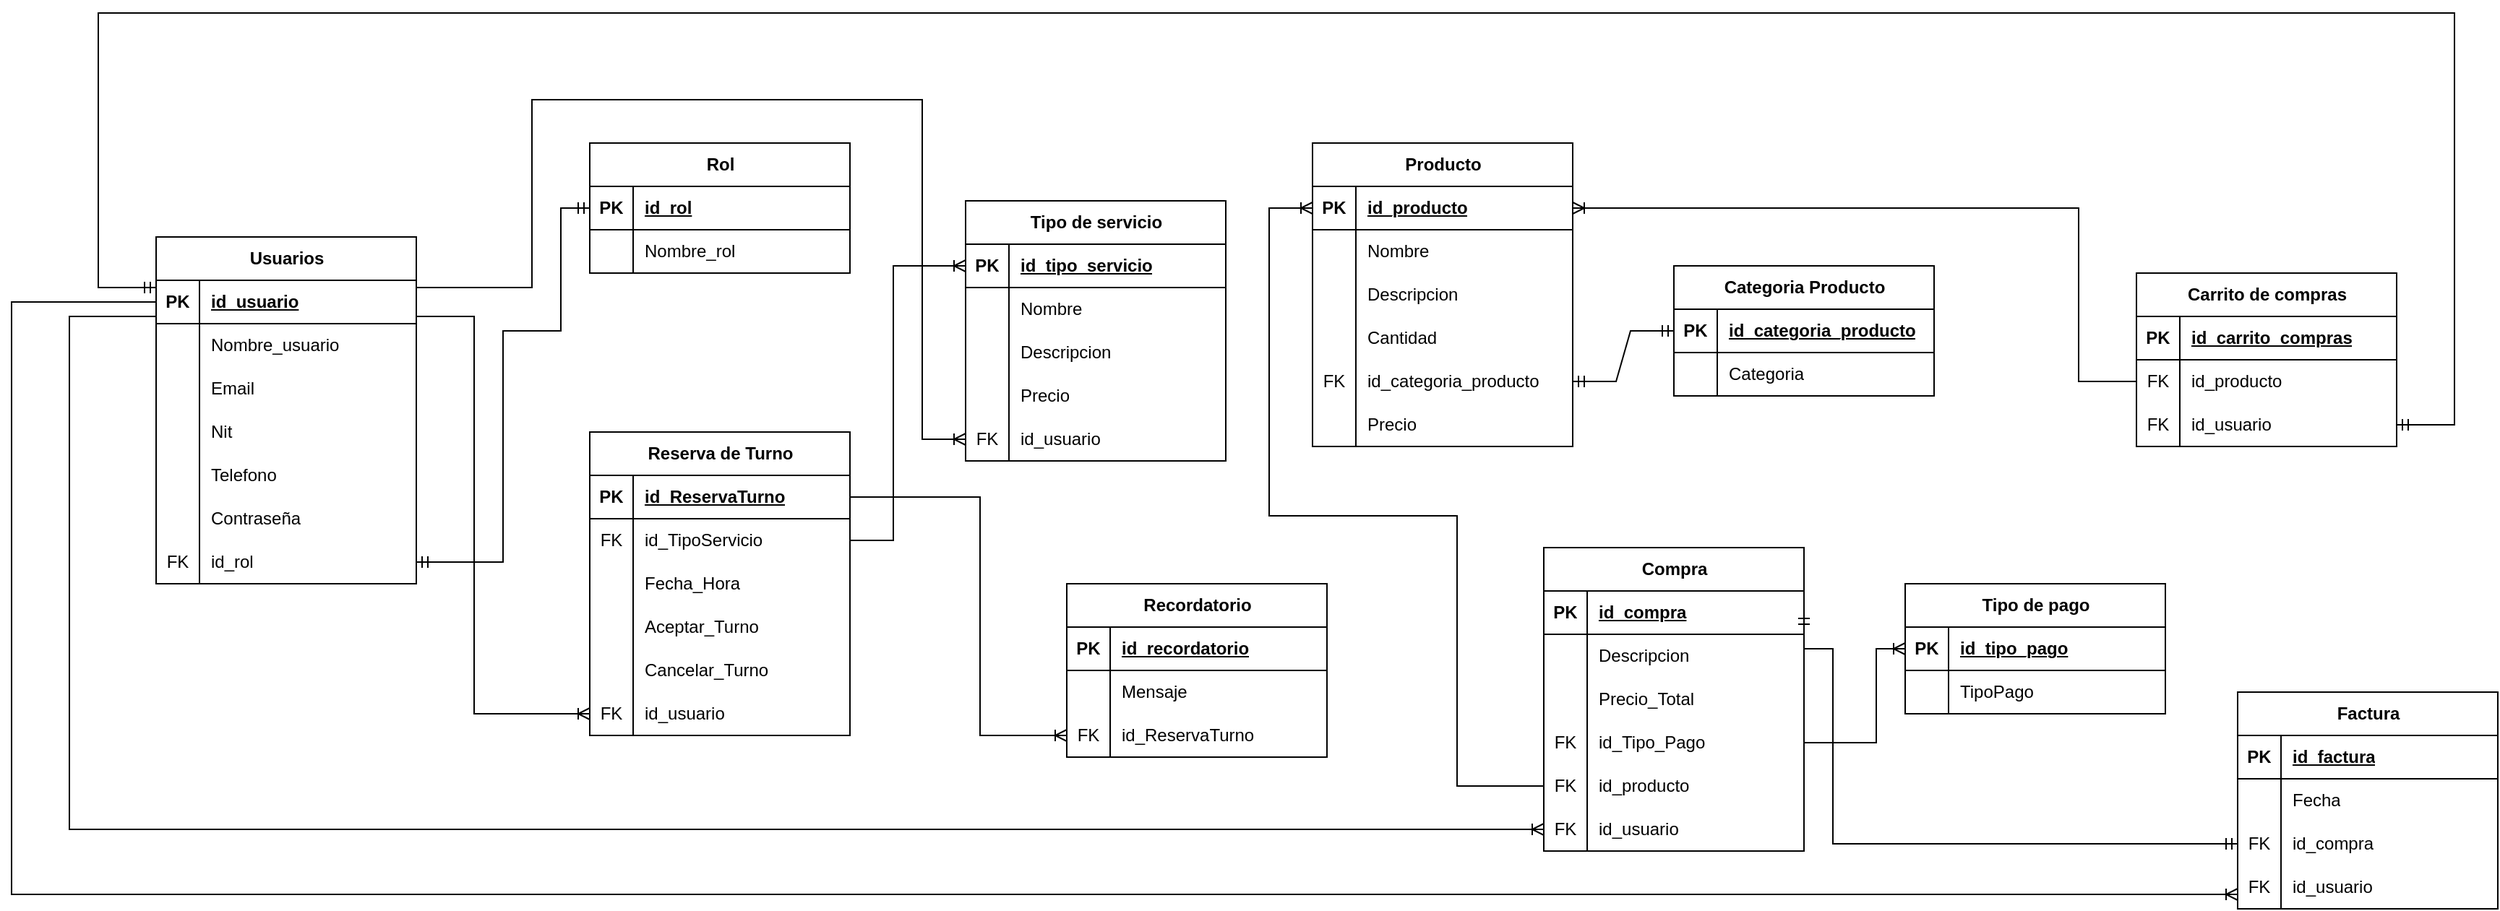 <mxfile version="24.6.5" type="device">
  <diagram id="R2lEEEUBdFMjLlhIrx00" name="Page-1">
    <mxGraphModel dx="1730" dy="452" grid="1" gridSize="10" guides="1" tooltips="1" connect="1" arrows="1" fold="1" page="1" pageScale="1" pageWidth="850" pageHeight="1100" math="0" shadow="0" extFonts="Permanent Marker^https://fonts.googleapis.com/css?family=Permanent+Marker">
      <root>
        <mxCell id="0" />
        <mxCell id="1" parent="0" />
        <mxCell id="xxgTu0V1UEHldDHJGtF3-1" value="Usuarios " style="shape=table;startSize=30;container=1;collapsible=1;childLayout=tableLayout;fixedRows=1;rowLines=0;fontStyle=1;align=center;resizeLast=1;html=1;" parent="1" vertex="1">
          <mxGeometry x="60" y="205" width="180" height="240" as="geometry" />
        </mxCell>
        <mxCell id="xxgTu0V1UEHldDHJGtF3-2" value="" style="shape=tableRow;horizontal=0;startSize=0;swimlaneHead=0;swimlaneBody=0;fillColor=none;collapsible=0;dropTarget=0;points=[[0,0.5],[1,0.5]];portConstraint=eastwest;top=0;left=0;right=0;bottom=1;" parent="xxgTu0V1UEHldDHJGtF3-1" vertex="1">
          <mxGeometry y="30" width="180" height="30" as="geometry" />
        </mxCell>
        <mxCell id="xxgTu0V1UEHldDHJGtF3-3" value="PK" style="shape=partialRectangle;connectable=0;fillColor=none;top=0;left=0;bottom=0;right=0;fontStyle=1;overflow=hidden;whiteSpace=wrap;html=1;" parent="xxgTu0V1UEHldDHJGtF3-2" vertex="1">
          <mxGeometry width="30" height="30" as="geometry">
            <mxRectangle width="30" height="30" as="alternateBounds" />
          </mxGeometry>
        </mxCell>
        <mxCell id="xxgTu0V1UEHldDHJGtF3-4" value="id_usuario" style="shape=partialRectangle;connectable=0;fillColor=none;top=0;left=0;bottom=0;right=0;align=left;spacingLeft=6;fontStyle=5;overflow=hidden;whiteSpace=wrap;html=1;" parent="xxgTu0V1UEHldDHJGtF3-2" vertex="1">
          <mxGeometry x="30" width="150" height="30" as="geometry">
            <mxRectangle width="150" height="30" as="alternateBounds" />
          </mxGeometry>
        </mxCell>
        <mxCell id="xxgTu0V1UEHldDHJGtF3-5" value="" style="shape=tableRow;horizontal=0;startSize=0;swimlaneHead=0;swimlaneBody=0;fillColor=none;collapsible=0;dropTarget=0;points=[[0,0.5],[1,0.5]];portConstraint=eastwest;top=0;left=0;right=0;bottom=0;" parent="xxgTu0V1UEHldDHJGtF3-1" vertex="1">
          <mxGeometry y="60" width="180" height="30" as="geometry" />
        </mxCell>
        <mxCell id="xxgTu0V1UEHldDHJGtF3-6" value="" style="shape=partialRectangle;connectable=0;fillColor=none;top=0;left=0;bottom=0;right=0;editable=1;overflow=hidden;whiteSpace=wrap;html=1;" parent="xxgTu0V1UEHldDHJGtF3-5" vertex="1">
          <mxGeometry width="30" height="30" as="geometry">
            <mxRectangle width="30" height="30" as="alternateBounds" />
          </mxGeometry>
        </mxCell>
        <mxCell id="xxgTu0V1UEHldDHJGtF3-7" value="Nombre_usuario " style="shape=partialRectangle;connectable=0;fillColor=none;top=0;left=0;bottom=0;right=0;align=left;spacingLeft=6;overflow=hidden;whiteSpace=wrap;html=1;" parent="xxgTu0V1UEHldDHJGtF3-5" vertex="1">
          <mxGeometry x="30" width="150" height="30" as="geometry">
            <mxRectangle width="150" height="30" as="alternateBounds" />
          </mxGeometry>
        </mxCell>
        <mxCell id="xxgTu0V1UEHldDHJGtF3-8" value="" style="shape=tableRow;horizontal=0;startSize=0;swimlaneHead=0;swimlaneBody=0;fillColor=none;collapsible=0;dropTarget=0;points=[[0,0.5],[1,0.5]];portConstraint=eastwest;top=0;left=0;right=0;bottom=0;" parent="xxgTu0V1UEHldDHJGtF3-1" vertex="1">
          <mxGeometry y="90" width="180" height="30" as="geometry" />
        </mxCell>
        <mxCell id="xxgTu0V1UEHldDHJGtF3-9" value="" style="shape=partialRectangle;connectable=0;fillColor=none;top=0;left=0;bottom=0;right=0;editable=1;overflow=hidden;whiteSpace=wrap;html=1;" parent="xxgTu0V1UEHldDHJGtF3-8" vertex="1">
          <mxGeometry width="30" height="30" as="geometry">
            <mxRectangle width="30" height="30" as="alternateBounds" />
          </mxGeometry>
        </mxCell>
        <mxCell id="xxgTu0V1UEHldDHJGtF3-10" value="Email" style="shape=partialRectangle;connectable=0;fillColor=none;top=0;left=0;bottom=0;right=0;align=left;spacingLeft=6;overflow=hidden;whiteSpace=wrap;html=1;" parent="xxgTu0V1UEHldDHJGtF3-8" vertex="1">
          <mxGeometry x="30" width="150" height="30" as="geometry">
            <mxRectangle width="150" height="30" as="alternateBounds" />
          </mxGeometry>
        </mxCell>
        <mxCell id="xxgTu0V1UEHldDHJGtF3-11" value="" style="shape=tableRow;horizontal=0;startSize=0;swimlaneHead=0;swimlaneBody=0;fillColor=none;collapsible=0;dropTarget=0;points=[[0,0.5],[1,0.5]];portConstraint=eastwest;top=0;left=0;right=0;bottom=0;" parent="xxgTu0V1UEHldDHJGtF3-1" vertex="1">
          <mxGeometry y="120" width="180" height="30" as="geometry" />
        </mxCell>
        <mxCell id="xxgTu0V1UEHldDHJGtF3-12" value="" style="shape=partialRectangle;connectable=0;fillColor=none;top=0;left=0;bottom=0;right=0;editable=1;overflow=hidden;whiteSpace=wrap;html=1;" parent="xxgTu0V1UEHldDHJGtF3-11" vertex="1">
          <mxGeometry width="30" height="30" as="geometry">
            <mxRectangle width="30" height="30" as="alternateBounds" />
          </mxGeometry>
        </mxCell>
        <mxCell id="xxgTu0V1UEHldDHJGtF3-13" value="Nit" style="shape=partialRectangle;connectable=0;fillColor=none;top=0;left=0;bottom=0;right=0;align=left;spacingLeft=6;overflow=hidden;whiteSpace=wrap;html=1;" parent="xxgTu0V1UEHldDHJGtF3-11" vertex="1">
          <mxGeometry x="30" width="150" height="30" as="geometry">
            <mxRectangle width="150" height="30" as="alternateBounds" />
          </mxGeometry>
        </mxCell>
        <mxCell id="xxgTu0V1UEHldDHJGtF3-14" style="shape=tableRow;horizontal=0;startSize=0;swimlaneHead=0;swimlaneBody=0;fillColor=none;collapsible=0;dropTarget=0;points=[[0,0.5],[1,0.5]];portConstraint=eastwest;top=0;left=0;right=0;bottom=0;" parent="xxgTu0V1UEHldDHJGtF3-1" vertex="1">
          <mxGeometry y="150" width="180" height="30" as="geometry" />
        </mxCell>
        <mxCell id="xxgTu0V1UEHldDHJGtF3-15" style="shape=partialRectangle;connectable=0;fillColor=none;top=0;left=0;bottom=0;right=0;editable=1;overflow=hidden;whiteSpace=wrap;html=1;" parent="xxgTu0V1UEHldDHJGtF3-14" vertex="1">
          <mxGeometry width="30" height="30" as="geometry">
            <mxRectangle width="30" height="30" as="alternateBounds" />
          </mxGeometry>
        </mxCell>
        <mxCell id="xxgTu0V1UEHldDHJGtF3-16" value="Telefono" style="shape=partialRectangle;connectable=0;fillColor=none;top=0;left=0;bottom=0;right=0;align=left;spacingLeft=6;overflow=hidden;whiteSpace=wrap;html=1;" parent="xxgTu0V1UEHldDHJGtF3-14" vertex="1">
          <mxGeometry x="30" width="150" height="30" as="geometry">
            <mxRectangle width="150" height="30" as="alternateBounds" />
          </mxGeometry>
        </mxCell>
        <mxCell id="xxgTu0V1UEHldDHJGtF3-20" style="shape=tableRow;horizontal=0;startSize=0;swimlaneHead=0;swimlaneBody=0;fillColor=none;collapsible=0;dropTarget=0;points=[[0,0.5],[1,0.5]];portConstraint=eastwest;top=0;left=0;right=0;bottom=0;" parent="xxgTu0V1UEHldDHJGtF3-1" vertex="1">
          <mxGeometry y="180" width="180" height="30" as="geometry" />
        </mxCell>
        <mxCell id="xxgTu0V1UEHldDHJGtF3-21" style="shape=partialRectangle;connectable=0;fillColor=none;top=0;left=0;bottom=0;right=0;editable=1;overflow=hidden;whiteSpace=wrap;html=1;" parent="xxgTu0V1UEHldDHJGtF3-20" vertex="1">
          <mxGeometry width="30" height="30" as="geometry">
            <mxRectangle width="30" height="30" as="alternateBounds" />
          </mxGeometry>
        </mxCell>
        <mxCell id="xxgTu0V1UEHldDHJGtF3-22" value="Contraseña" style="shape=partialRectangle;connectable=0;fillColor=none;top=0;left=0;bottom=0;right=0;align=left;spacingLeft=6;overflow=hidden;whiteSpace=wrap;html=1;" parent="xxgTu0V1UEHldDHJGtF3-20" vertex="1">
          <mxGeometry x="30" width="150" height="30" as="geometry">
            <mxRectangle width="150" height="30" as="alternateBounds" />
          </mxGeometry>
        </mxCell>
        <mxCell id="xxgTu0V1UEHldDHJGtF3-17" style="shape=tableRow;horizontal=0;startSize=0;swimlaneHead=0;swimlaneBody=0;fillColor=none;collapsible=0;dropTarget=0;points=[[0,0.5],[1,0.5]];portConstraint=eastwest;top=0;left=0;right=0;bottom=0;" parent="xxgTu0V1UEHldDHJGtF3-1" vertex="1">
          <mxGeometry y="210" width="180" height="30" as="geometry" />
        </mxCell>
        <mxCell id="xxgTu0V1UEHldDHJGtF3-18" value="FK" style="shape=partialRectangle;connectable=0;fillColor=none;top=0;left=0;bottom=0;right=0;editable=1;overflow=hidden;whiteSpace=wrap;html=1;" parent="xxgTu0V1UEHldDHJGtF3-17" vertex="1">
          <mxGeometry width="30" height="30" as="geometry">
            <mxRectangle width="30" height="30" as="alternateBounds" />
          </mxGeometry>
        </mxCell>
        <mxCell id="xxgTu0V1UEHldDHJGtF3-19" value="id_rol" style="shape=partialRectangle;connectable=0;fillColor=none;top=0;left=0;bottom=0;right=0;align=left;spacingLeft=6;overflow=hidden;whiteSpace=wrap;html=1;" parent="xxgTu0V1UEHldDHJGtF3-17" vertex="1">
          <mxGeometry x="30" width="150" height="30" as="geometry">
            <mxRectangle width="150" height="30" as="alternateBounds" />
          </mxGeometry>
        </mxCell>
        <mxCell id="xxgTu0V1UEHldDHJGtF3-23" value="Rol" style="shape=table;startSize=30;container=1;collapsible=1;childLayout=tableLayout;fixedRows=1;rowLines=0;fontStyle=1;align=center;resizeLast=1;html=1;" parent="1" vertex="1">
          <mxGeometry x="360" y="140" width="180" height="90" as="geometry" />
        </mxCell>
        <mxCell id="xxgTu0V1UEHldDHJGtF3-24" value="" style="shape=tableRow;horizontal=0;startSize=0;swimlaneHead=0;swimlaneBody=0;fillColor=none;collapsible=0;dropTarget=0;points=[[0,0.5],[1,0.5]];portConstraint=eastwest;top=0;left=0;right=0;bottom=1;" parent="xxgTu0V1UEHldDHJGtF3-23" vertex="1">
          <mxGeometry y="30" width="180" height="30" as="geometry" />
        </mxCell>
        <mxCell id="xxgTu0V1UEHldDHJGtF3-25" value="PK" style="shape=partialRectangle;connectable=0;fillColor=none;top=0;left=0;bottom=0;right=0;fontStyle=1;overflow=hidden;whiteSpace=wrap;html=1;" parent="xxgTu0V1UEHldDHJGtF3-24" vertex="1">
          <mxGeometry width="30" height="30" as="geometry">
            <mxRectangle width="30" height="30" as="alternateBounds" />
          </mxGeometry>
        </mxCell>
        <mxCell id="xxgTu0V1UEHldDHJGtF3-26" value="id_rol" style="shape=partialRectangle;connectable=0;fillColor=none;top=0;left=0;bottom=0;right=0;align=left;spacingLeft=6;fontStyle=5;overflow=hidden;whiteSpace=wrap;html=1;" parent="xxgTu0V1UEHldDHJGtF3-24" vertex="1">
          <mxGeometry x="30" width="150" height="30" as="geometry">
            <mxRectangle width="150" height="30" as="alternateBounds" />
          </mxGeometry>
        </mxCell>
        <mxCell id="xxgTu0V1UEHldDHJGtF3-27" value="" style="shape=tableRow;horizontal=0;startSize=0;swimlaneHead=0;swimlaneBody=0;fillColor=none;collapsible=0;dropTarget=0;points=[[0,0.5],[1,0.5]];portConstraint=eastwest;top=0;left=0;right=0;bottom=0;" parent="xxgTu0V1UEHldDHJGtF3-23" vertex="1">
          <mxGeometry y="60" width="180" height="30" as="geometry" />
        </mxCell>
        <mxCell id="xxgTu0V1UEHldDHJGtF3-28" value="" style="shape=partialRectangle;connectable=0;fillColor=none;top=0;left=0;bottom=0;right=0;editable=1;overflow=hidden;whiteSpace=wrap;html=1;" parent="xxgTu0V1UEHldDHJGtF3-27" vertex="1">
          <mxGeometry width="30" height="30" as="geometry">
            <mxRectangle width="30" height="30" as="alternateBounds" />
          </mxGeometry>
        </mxCell>
        <mxCell id="xxgTu0V1UEHldDHJGtF3-29" value="Nombre_rol" style="shape=partialRectangle;connectable=0;fillColor=none;top=0;left=0;bottom=0;right=0;align=left;spacingLeft=6;overflow=hidden;whiteSpace=wrap;html=1;" parent="xxgTu0V1UEHldDHJGtF3-27" vertex="1">
          <mxGeometry x="30" width="150" height="30" as="geometry">
            <mxRectangle width="150" height="30" as="alternateBounds" />
          </mxGeometry>
        </mxCell>
        <mxCell id="xxgTu0V1UEHldDHJGtF3-36" value="Reserva de Turno" style="shape=table;startSize=30;container=1;collapsible=1;childLayout=tableLayout;fixedRows=1;rowLines=0;fontStyle=1;align=center;resizeLast=1;html=1;" parent="1" vertex="1">
          <mxGeometry x="360" y="340" width="180" height="210" as="geometry" />
        </mxCell>
        <mxCell id="xxgTu0V1UEHldDHJGtF3-37" value="" style="shape=tableRow;horizontal=0;startSize=0;swimlaneHead=0;swimlaneBody=0;fillColor=none;collapsible=0;dropTarget=0;points=[[0,0.5],[1,0.5]];portConstraint=eastwest;top=0;left=0;right=0;bottom=1;" parent="xxgTu0V1UEHldDHJGtF3-36" vertex="1">
          <mxGeometry y="30" width="180" height="30" as="geometry" />
        </mxCell>
        <mxCell id="xxgTu0V1UEHldDHJGtF3-38" value="PK" style="shape=partialRectangle;connectable=0;fillColor=none;top=0;left=0;bottom=0;right=0;fontStyle=1;overflow=hidden;whiteSpace=wrap;html=1;" parent="xxgTu0V1UEHldDHJGtF3-37" vertex="1">
          <mxGeometry width="30" height="30" as="geometry">
            <mxRectangle width="30" height="30" as="alternateBounds" />
          </mxGeometry>
        </mxCell>
        <mxCell id="xxgTu0V1UEHldDHJGtF3-39" value="id_ReservaTurno" style="shape=partialRectangle;connectable=0;fillColor=none;top=0;left=0;bottom=0;right=0;align=left;spacingLeft=6;fontStyle=5;overflow=hidden;whiteSpace=wrap;html=1;" parent="xxgTu0V1UEHldDHJGtF3-37" vertex="1">
          <mxGeometry x="30" width="150" height="30" as="geometry">
            <mxRectangle width="150" height="30" as="alternateBounds" />
          </mxGeometry>
        </mxCell>
        <mxCell id="xxgTu0V1UEHldDHJGtF3-40" value="" style="shape=tableRow;horizontal=0;startSize=0;swimlaneHead=0;swimlaneBody=0;fillColor=none;collapsible=0;dropTarget=0;points=[[0,0.5],[1,0.5]];portConstraint=eastwest;top=0;left=0;right=0;bottom=0;" parent="xxgTu0V1UEHldDHJGtF3-36" vertex="1">
          <mxGeometry y="60" width="180" height="30" as="geometry" />
        </mxCell>
        <mxCell id="xxgTu0V1UEHldDHJGtF3-41" value="FK" style="shape=partialRectangle;connectable=0;fillColor=none;top=0;left=0;bottom=0;right=0;editable=1;overflow=hidden;whiteSpace=wrap;html=1;" parent="xxgTu0V1UEHldDHJGtF3-40" vertex="1">
          <mxGeometry width="30" height="30" as="geometry">
            <mxRectangle width="30" height="30" as="alternateBounds" />
          </mxGeometry>
        </mxCell>
        <mxCell id="xxgTu0V1UEHldDHJGtF3-42" value="id_TipoServicio" style="shape=partialRectangle;connectable=0;fillColor=none;top=0;left=0;bottom=0;right=0;align=left;spacingLeft=6;overflow=hidden;whiteSpace=wrap;html=1;" parent="xxgTu0V1UEHldDHJGtF3-40" vertex="1">
          <mxGeometry x="30" width="150" height="30" as="geometry">
            <mxRectangle width="150" height="30" as="alternateBounds" />
          </mxGeometry>
        </mxCell>
        <mxCell id="xxgTu0V1UEHldDHJGtF3-43" value="" style="shape=tableRow;horizontal=0;startSize=0;swimlaneHead=0;swimlaneBody=0;fillColor=none;collapsible=0;dropTarget=0;points=[[0,0.5],[1,0.5]];portConstraint=eastwest;top=0;left=0;right=0;bottom=0;" parent="xxgTu0V1UEHldDHJGtF3-36" vertex="1">
          <mxGeometry y="90" width="180" height="30" as="geometry" />
        </mxCell>
        <mxCell id="xxgTu0V1UEHldDHJGtF3-44" value="" style="shape=partialRectangle;connectable=0;fillColor=none;top=0;left=0;bottom=0;right=0;editable=1;overflow=hidden;whiteSpace=wrap;html=1;" parent="xxgTu0V1UEHldDHJGtF3-43" vertex="1">
          <mxGeometry width="30" height="30" as="geometry">
            <mxRectangle width="30" height="30" as="alternateBounds" />
          </mxGeometry>
        </mxCell>
        <mxCell id="xxgTu0V1UEHldDHJGtF3-45" value="Fecha_Hora" style="shape=partialRectangle;connectable=0;fillColor=none;top=0;left=0;bottom=0;right=0;align=left;spacingLeft=6;overflow=hidden;whiteSpace=wrap;html=1;" parent="xxgTu0V1UEHldDHJGtF3-43" vertex="1">
          <mxGeometry x="30" width="150" height="30" as="geometry">
            <mxRectangle width="150" height="30" as="alternateBounds" />
          </mxGeometry>
        </mxCell>
        <mxCell id="xxgTu0V1UEHldDHJGtF3-46" value="" style="shape=tableRow;horizontal=0;startSize=0;swimlaneHead=0;swimlaneBody=0;fillColor=none;collapsible=0;dropTarget=0;points=[[0,0.5],[1,0.5]];portConstraint=eastwest;top=0;left=0;right=0;bottom=0;" parent="xxgTu0V1UEHldDHJGtF3-36" vertex="1">
          <mxGeometry y="120" width="180" height="30" as="geometry" />
        </mxCell>
        <mxCell id="xxgTu0V1UEHldDHJGtF3-47" value="" style="shape=partialRectangle;connectable=0;fillColor=none;top=0;left=0;bottom=0;right=0;editable=1;overflow=hidden;whiteSpace=wrap;html=1;" parent="xxgTu0V1UEHldDHJGtF3-46" vertex="1">
          <mxGeometry width="30" height="30" as="geometry">
            <mxRectangle width="30" height="30" as="alternateBounds" />
          </mxGeometry>
        </mxCell>
        <mxCell id="xxgTu0V1UEHldDHJGtF3-48" value="Aceptar_Turno" style="shape=partialRectangle;connectable=0;fillColor=none;top=0;left=0;bottom=0;right=0;align=left;spacingLeft=6;overflow=hidden;whiteSpace=wrap;html=1;" parent="xxgTu0V1UEHldDHJGtF3-46" vertex="1">
          <mxGeometry x="30" width="150" height="30" as="geometry">
            <mxRectangle width="150" height="30" as="alternateBounds" />
          </mxGeometry>
        </mxCell>
        <mxCell id="xxgTu0V1UEHldDHJGtF3-49" style="shape=tableRow;horizontal=0;startSize=0;swimlaneHead=0;swimlaneBody=0;fillColor=none;collapsible=0;dropTarget=0;points=[[0,0.5],[1,0.5]];portConstraint=eastwest;top=0;left=0;right=0;bottom=0;" parent="xxgTu0V1UEHldDHJGtF3-36" vertex="1">
          <mxGeometry y="150" width="180" height="30" as="geometry" />
        </mxCell>
        <mxCell id="xxgTu0V1UEHldDHJGtF3-50" style="shape=partialRectangle;connectable=0;fillColor=none;top=0;left=0;bottom=0;right=0;editable=1;overflow=hidden;whiteSpace=wrap;html=1;" parent="xxgTu0V1UEHldDHJGtF3-49" vertex="1">
          <mxGeometry width="30" height="30" as="geometry">
            <mxRectangle width="30" height="30" as="alternateBounds" />
          </mxGeometry>
        </mxCell>
        <mxCell id="xxgTu0V1UEHldDHJGtF3-51" value="Cancelar_Turno" style="shape=partialRectangle;connectable=0;fillColor=none;top=0;left=0;bottom=0;right=0;align=left;spacingLeft=6;overflow=hidden;whiteSpace=wrap;html=1;" parent="xxgTu0V1UEHldDHJGtF3-49" vertex="1">
          <mxGeometry x="30" width="150" height="30" as="geometry">
            <mxRectangle width="150" height="30" as="alternateBounds" />
          </mxGeometry>
        </mxCell>
        <mxCell id="xxgTu0V1UEHldDHJGtF3-52" style="shape=tableRow;horizontal=0;startSize=0;swimlaneHead=0;swimlaneBody=0;fillColor=none;collapsible=0;dropTarget=0;points=[[0,0.5],[1,0.5]];portConstraint=eastwest;top=0;left=0;right=0;bottom=0;" parent="xxgTu0V1UEHldDHJGtF3-36" vertex="1">
          <mxGeometry y="180" width="180" height="30" as="geometry" />
        </mxCell>
        <mxCell id="xxgTu0V1UEHldDHJGtF3-53" value="FK" style="shape=partialRectangle;connectable=0;fillColor=none;top=0;left=0;bottom=0;right=0;editable=1;overflow=hidden;whiteSpace=wrap;html=1;" parent="xxgTu0V1UEHldDHJGtF3-52" vertex="1">
          <mxGeometry width="30" height="30" as="geometry">
            <mxRectangle width="30" height="30" as="alternateBounds" />
          </mxGeometry>
        </mxCell>
        <mxCell id="xxgTu0V1UEHldDHJGtF3-54" value="id_usuario" style="shape=partialRectangle;connectable=0;fillColor=none;top=0;left=0;bottom=0;right=0;align=left;spacingLeft=6;overflow=hidden;whiteSpace=wrap;html=1;" parent="xxgTu0V1UEHldDHJGtF3-52" vertex="1">
          <mxGeometry x="30" width="150" height="30" as="geometry">
            <mxRectangle width="150" height="30" as="alternateBounds" />
          </mxGeometry>
        </mxCell>
        <mxCell id="xxgTu0V1UEHldDHJGtF3-58" value="Tipo de servicio " style="shape=table;startSize=30;container=1;collapsible=1;childLayout=tableLayout;fixedRows=1;rowLines=0;fontStyle=1;align=center;resizeLast=1;html=1;" parent="1" vertex="1">
          <mxGeometry x="620" y="180" width="180" height="180" as="geometry" />
        </mxCell>
        <mxCell id="xxgTu0V1UEHldDHJGtF3-59" value="" style="shape=tableRow;horizontal=0;startSize=0;swimlaneHead=0;swimlaneBody=0;fillColor=none;collapsible=0;dropTarget=0;points=[[0,0.5],[1,0.5]];portConstraint=eastwest;top=0;left=0;right=0;bottom=1;" parent="xxgTu0V1UEHldDHJGtF3-58" vertex="1">
          <mxGeometry y="30" width="180" height="30" as="geometry" />
        </mxCell>
        <mxCell id="xxgTu0V1UEHldDHJGtF3-60" value="PK" style="shape=partialRectangle;connectable=0;fillColor=none;top=0;left=0;bottom=0;right=0;fontStyle=1;overflow=hidden;whiteSpace=wrap;html=1;" parent="xxgTu0V1UEHldDHJGtF3-59" vertex="1">
          <mxGeometry width="30" height="30" as="geometry">
            <mxRectangle width="30" height="30" as="alternateBounds" />
          </mxGeometry>
        </mxCell>
        <mxCell id="xxgTu0V1UEHldDHJGtF3-61" value="id_tipo_servicio" style="shape=partialRectangle;connectable=0;fillColor=none;top=0;left=0;bottom=0;right=0;align=left;spacingLeft=6;fontStyle=5;overflow=hidden;whiteSpace=wrap;html=1;" parent="xxgTu0V1UEHldDHJGtF3-59" vertex="1">
          <mxGeometry x="30" width="150" height="30" as="geometry">
            <mxRectangle width="150" height="30" as="alternateBounds" />
          </mxGeometry>
        </mxCell>
        <mxCell id="xxgTu0V1UEHldDHJGtF3-62" value="" style="shape=tableRow;horizontal=0;startSize=0;swimlaneHead=0;swimlaneBody=0;fillColor=none;collapsible=0;dropTarget=0;points=[[0,0.5],[1,0.5]];portConstraint=eastwest;top=0;left=0;right=0;bottom=0;" parent="xxgTu0V1UEHldDHJGtF3-58" vertex="1">
          <mxGeometry y="60" width="180" height="30" as="geometry" />
        </mxCell>
        <mxCell id="xxgTu0V1UEHldDHJGtF3-63" value="" style="shape=partialRectangle;connectable=0;fillColor=none;top=0;left=0;bottom=0;right=0;editable=1;overflow=hidden;whiteSpace=wrap;html=1;" parent="xxgTu0V1UEHldDHJGtF3-62" vertex="1">
          <mxGeometry width="30" height="30" as="geometry">
            <mxRectangle width="30" height="30" as="alternateBounds" />
          </mxGeometry>
        </mxCell>
        <mxCell id="xxgTu0V1UEHldDHJGtF3-64" value="Nombre" style="shape=partialRectangle;connectable=0;fillColor=none;top=0;left=0;bottom=0;right=0;align=left;spacingLeft=6;overflow=hidden;whiteSpace=wrap;html=1;" parent="xxgTu0V1UEHldDHJGtF3-62" vertex="1">
          <mxGeometry x="30" width="150" height="30" as="geometry">
            <mxRectangle width="150" height="30" as="alternateBounds" />
          </mxGeometry>
        </mxCell>
        <mxCell id="xxgTu0V1UEHldDHJGtF3-65" value="" style="shape=tableRow;horizontal=0;startSize=0;swimlaneHead=0;swimlaneBody=0;fillColor=none;collapsible=0;dropTarget=0;points=[[0,0.5],[1,0.5]];portConstraint=eastwest;top=0;left=0;right=0;bottom=0;" parent="xxgTu0V1UEHldDHJGtF3-58" vertex="1">
          <mxGeometry y="90" width="180" height="30" as="geometry" />
        </mxCell>
        <mxCell id="xxgTu0V1UEHldDHJGtF3-66" value="" style="shape=partialRectangle;connectable=0;fillColor=none;top=0;left=0;bottom=0;right=0;editable=1;overflow=hidden;whiteSpace=wrap;html=1;" parent="xxgTu0V1UEHldDHJGtF3-65" vertex="1">
          <mxGeometry width="30" height="30" as="geometry">
            <mxRectangle width="30" height="30" as="alternateBounds" />
          </mxGeometry>
        </mxCell>
        <mxCell id="xxgTu0V1UEHldDHJGtF3-67" value="Descripcion" style="shape=partialRectangle;connectable=0;fillColor=none;top=0;left=0;bottom=0;right=0;align=left;spacingLeft=6;overflow=hidden;whiteSpace=wrap;html=1;" parent="xxgTu0V1UEHldDHJGtF3-65" vertex="1">
          <mxGeometry x="30" width="150" height="30" as="geometry">
            <mxRectangle width="150" height="30" as="alternateBounds" />
          </mxGeometry>
        </mxCell>
        <mxCell id="xxgTu0V1UEHldDHJGtF3-68" value="" style="shape=tableRow;horizontal=0;startSize=0;swimlaneHead=0;swimlaneBody=0;fillColor=none;collapsible=0;dropTarget=0;points=[[0,0.5],[1,0.5]];portConstraint=eastwest;top=0;left=0;right=0;bottom=0;" parent="xxgTu0V1UEHldDHJGtF3-58" vertex="1">
          <mxGeometry y="120" width="180" height="30" as="geometry" />
        </mxCell>
        <mxCell id="xxgTu0V1UEHldDHJGtF3-69" value="" style="shape=partialRectangle;connectable=0;fillColor=none;top=0;left=0;bottom=0;right=0;editable=1;overflow=hidden;whiteSpace=wrap;html=1;" parent="xxgTu0V1UEHldDHJGtF3-68" vertex="1">
          <mxGeometry width="30" height="30" as="geometry">
            <mxRectangle width="30" height="30" as="alternateBounds" />
          </mxGeometry>
        </mxCell>
        <mxCell id="xxgTu0V1UEHldDHJGtF3-70" value="Precio" style="shape=partialRectangle;connectable=0;fillColor=none;top=0;left=0;bottom=0;right=0;align=left;spacingLeft=6;overflow=hidden;whiteSpace=wrap;html=1;" parent="xxgTu0V1UEHldDHJGtF3-68" vertex="1">
          <mxGeometry x="30" width="150" height="30" as="geometry">
            <mxRectangle width="150" height="30" as="alternateBounds" />
          </mxGeometry>
        </mxCell>
        <mxCell id="xxgTu0V1UEHldDHJGtF3-71" style="shape=tableRow;horizontal=0;startSize=0;swimlaneHead=0;swimlaneBody=0;fillColor=none;collapsible=0;dropTarget=0;points=[[0,0.5],[1,0.5]];portConstraint=eastwest;top=0;left=0;right=0;bottom=0;" parent="xxgTu0V1UEHldDHJGtF3-58" vertex="1">
          <mxGeometry y="150" width="180" height="30" as="geometry" />
        </mxCell>
        <mxCell id="xxgTu0V1UEHldDHJGtF3-72" value="FK" style="shape=partialRectangle;connectable=0;fillColor=none;top=0;left=0;bottom=0;right=0;editable=1;overflow=hidden;whiteSpace=wrap;html=1;" parent="xxgTu0V1UEHldDHJGtF3-71" vertex="1">
          <mxGeometry width="30" height="30" as="geometry">
            <mxRectangle width="30" height="30" as="alternateBounds" />
          </mxGeometry>
        </mxCell>
        <mxCell id="xxgTu0V1UEHldDHJGtF3-73" value="id_usuario" style="shape=partialRectangle;connectable=0;fillColor=none;top=0;left=0;bottom=0;right=0;align=left;spacingLeft=6;overflow=hidden;whiteSpace=wrap;html=1;" parent="xxgTu0V1UEHldDHJGtF3-71" vertex="1">
          <mxGeometry x="30" width="150" height="30" as="geometry">
            <mxRectangle width="150" height="30" as="alternateBounds" />
          </mxGeometry>
        </mxCell>
        <mxCell id="xxgTu0V1UEHldDHJGtF3-77" value="Recordatorio" style="shape=table;startSize=30;container=1;collapsible=1;childLayout=tableLayout;fixedRows=1;rowLines=0;fontStyle=1;align=center;resizeLast=1;html=1;" parent="1" vertex="1">
          <mxGeometry x="690" y="445" width="180" height="120" as="geometry" />
        </mxCell>
        <mxCell id="xxgTu0V1UEHldDHJGtF3-78" value="" style="shape=tableRow;horizontal=0;startSize=0;swimlaneHead=0;swimlaneBody=0;fillColor=none;collapsible=0;dropTarget=0;points=[[0,0.5],[1,0.5]];portConstraint=eastwest;top=0;left=0;right=0;bottom=1;" parent="xxgTu0V1UEHldDHJGtF3-77" vertex="1">
          <mxGeometry y="30" width="180" height="30" as="geometry" />
        </mxCell>
        <mxCell id="xxgTu0V1UEHldDHJGtF3-79" value="PK" style="shape=partialRectangle;connectable=0;fillColor=none;top=0;left=0;bottom=0;right=0;fontStyle=1;overflow=hidden;whiteSpace=wrap;html=1;" parent="xxgTu0V1UEHldDHJGtF3-78" vertex="1">
          <mxGeometry width="30" height="30" as="geometry">
            <mxRectangle width="30" height="30" as="alternateBounds" />
          </mxGeometry>
        </mxCell>
        <mxCell id="xxgTu0V1UEHldDHJGtF3-80" value="id_recordatorio" style="shape=partialRectangle;connectable=0;fillColor=none;top=0;left=0;bottom=0;right=0;align=left;spacingLeft=6;fontStyle=5;overflow=hidden;whiteSpace=wrap;html=1;" parent="xxgTu0V1UEHldDHJGtF3-78" vertex="1">
          <mxGeometry x="30" width="150" height="30" as="geometry">
            <mxRectangle width="150" height="30" as="alternateBounds" />
          </mxGeometry>
        </mxCell>
        <mxCell id="xxgTu0V1UEHldDHJGtF3-81" value="" style="shape=tableRow;horizontal=0;startSize=0;swimlaneHead=0;swimlaneBody=0;fillColor=none;collapsible=0;dropTarget=0;points=[[0,0.5],[1,0.5]];portConstraint=eastwest;top=0;left=0;right=0;bottom=0;" parent="xxgTu0V1UEHldDHJGtF3-77" vertex="1">
          <mxGeometry y="60" width="180" height="30" as="geometry" />
        </mxCell>
        <mxCell id="xxgTu0V1UEHldDHJGtF3-82" value="" style="shape=partialRectangle;connectable=0;fillColor=none;top=0;left=0;bottom=0;right=0;editable=1;overflow=hidden;whiteSpace=wrap;html=1;" parent="xxgTu0V1UEHldDHJGtF3-81" vertex="1">
          <mxGeometry width="30" height="30" as="geometry">
            <mxRectangle width="30" height="30" as="alternateBounds" />
          </mxGeometry>
        </mxCell>
        <mxCell id="xxgTu0V1UEHldDHJGtF3-83" value="Mensaje " style="shape=partialRectangle;connectable=0;fillColor=none;top=0;left=0;bottom=0;right=0;align=left;spacingLeft=6;overflow=hidden;whiteSpace=wrap;html=1;" parent="xxgTu0V1UEHldDHJGtF3-81" vertex="1">
          <mxGeometry x="30" width="150" height="30" as="geometry">
            <mxRectangle width="150" height="30" as="alternateBounds" />
          </mxGeometry>
        </mxCell>
        <mxCell id="xxgTu0V1UEHldDHJGtF3-84" value="" style="shape=tableRow;horizontal=0;startSize=0;swimlaneHead=0;swimlaneBody=0;fillColor=none;collapsible=0;dropTarget=0;points=[[0,0.5],[1,0.5]];portConstraint=eastwest;top=0;left=0;right=0;bottom=0;" parent="xxgTu0V1UEHldDHJGtF3-77" vertex="1">
          <mxGeometry y="90" width="180" height="30" as="geometry" />
        </mxCell>
        <mxCell id="xxgTu0V1UEHldDHJGtF3-85" value="FK" style="shape=partialRectangle;connectable=0;fillColor=none;top=0;left=0;bottom=0;right=0;editable=1;overflow=hidden;whiteSpace=wrap;html=1;" parent="xxgTu0V1UEHldDHJGtF3-84" vertex="1">
          <mxGeometry width="30" height="30" as="geometry">
            <mxRectangle width="30" height="30" as="alternateBounds" />
          </mxGeometry>
        </mxCell>
        <mxCell id="xxgTu0V1UEHldDHJGtF3-86" value="id_ReservaTurno" style="shape=partialRectangle;connectable=0;fillColor=none;top=0;left=0;bottom=0;right=0;align=left;spacingLeft=6;overflow=hidden;whiteSpace=wrap;html=1;" parent="xxgTu0V1UEHldDHJGtF3-84" vertex="1">
          <mxGeometry x="30" width="150" height="30" as="geometry">
            <mxRectangle width="150" height="30" as="alternateBounds" />
          </mxGeometry>
        </mxCell>
        <mxCell id="xxgTu0V1UEHldDHJGtF3-93" value="Producto" style="shape=table;startSize=30;container=1;collapsible=1;childLayout=tableLayout;fixedRows=1;rowLines=0;fontStyle=1;align=center;resizeLast=1;html=1;" parent="1" vertex="1">
          <mxGeometry x="860" y="140" width="180" height="210" as="geometry" />
        </mxCell>
        <mxCell id="xxgTu0V1UEHldDHJGtF3-94" value="" style="shape=tableRow;horizontal=0;startSize=0;swimlaneHead=0;swimlaneBody=0;fillColor=none;collapsible=0;dropTarget=0;points=[[0,0.5],[1,0.5]];portConstraint=eastwest;top=0;left=0;right=0;bottom=1;" parent="xxgTu0V1UEHldDHJGtF3-93" vertex="1">
          <mxGeometry y="30" width="180" height="30" as="geometry" />
        </mxCell>
        <mxCell id="xxgTu0V1UEHldDHJGtF3-95" value="PK" style="shape=partialRectangle;connectable=0;fillColor=none;top=0;left=0;bottom=0;right=0;fontStyle=1;overflow=hidden;whiteSpace=wrap;html=1;" parent="xxgTu0V1UEHldDHJGtF3-94" vertex="1">
          <mxGeometry width="30" height="30" as="geometry">
            <mxRectangle width="30" height="30" as="alternateBounds" />
          </mxGeometry>
        </mxCell>
        <mxCell id="xxgTu0V1UEHldDHJGtF3-96" value="id_producto" style="shape=partialRectangle;connectable=0;fillColor=none;top=0;left=0;bottom=0;right=0;align=left;spacingLeft=6;fontStyle=5;overflow=hidden;whiteSpace=wrap;html=1;" parent="xxgTu0V1UEHldDHJGtF3-94" vertex="1">
          <mxGeometry x="30" width="150" height="30" as="geometry">
            <mxRectangle width="150" height="30" as="alternateBounds" />
          </mxGeometry>
        </mxCell>
        <mxCell id="xxgTu0V1UEHldDHJGtF3-97" value="" style="shape=tableRow;horizontal=0;startSize=0;swimlaneHead=0;swimlaneBody=0;fillColor=none;collapsible=0;dropTarget=0;points=[[0,0.5],[1,0.5]];portConstraint=eastwest;top=0;left=0;right=0;bottom=0;" parent="xxgTu0V1UEHldDHJGtF3-93" vertex="1">
          <mxGeometry y="60" width="180" height="30" as="geometry" />
        </mxCell>
        <mxCell id="xxgTu0V1UEHldDHJGtF3-98" value="" style="shape=partialRectangle;connectable=0;fillColor=none;top=0;left=0;bottom=0;right=0;editable=1;overflow=hidden;whiteSpace=wrap;html=1;" parent="xxgTu0V1UEHldDHJGtF3-97" vertex="1">
          <mxGeometry width="30" height="30" as="geometry">
            <mxRectangle width="30" height="30" as="alternateBounds" />
          </mxGeometry>
        </mxCell>
        <mxCell id="xxgTu0V1UEHldDHJGtF3-99" value="Nombre" style="shape=partialRectangle;connectable=0;fillColor=none;top=0;left=0;bottom=0;right=0;align=left;spacingLeft=6;overflow=hidden;whiteSpace=wrap;html=1;" parent="xxgTu0V1UEHldDHJGtF3-97" vertex="1">
          <mxGeometry x="30" width="150" height="30" as="geometry">
            <mxRectangle width="150" height="30" as="alternateBounds" />
          </mxGeometry>
        </mxCell>
        <mxCell id="xxgTu0V1UEHldDHJGtF3-100" value="" style="shape=tableRow;horizontal=0;startSize=0;swimlaneHead=0;swimlaneBody=0;fillColor=none;collapsible=0;dropTarget=0;points=[[0,0.5],[1,0.5]];portConstraint=eastwest;top=0;left=0;right=0;bottom=0;" parent="xxgTu0V1UEHldDHJGtF3-93" vertex="1">
          <mxGeometry y="90" width="180" height="30" as="geometry" />
        </mxCell>
        <mxCell id="xxgTu0V1UEHldDHJGtF3-101" value="" style="shape=partialRectangle;connectable=0;fillColor=none;top=0;left=0;bottom=0;right=0;editable=1;overflow=hidden;whiteSpace=wrap;html=1;" parent="xxgTu0V1UEHldDHJGtF3-100" vertex="1">
          <mxGeometry width="30" height="30" as="geometry">
            <mxRectangle width="30" height="30" as="alternateBounds" />
          </mxGeometry>
        </mxCell>
        <mxCell id="xxgTu0V1UEHldDHJGtF3-102" value="Descripcion" style="shape=partialRectangle;connectable=0;fillColor=none;top=0;left=0;bottom=0;right=0;align=left;spacingLeft=6;overflow=hidden;whiteSpace=wrap;html=1;" parent="xxgTu0V1UEHldDHJGtF3-100" vertex="1">
          <mxGeometry x="30" width="150" height="30" as="geometry">
            <mxRectangle width="150" height="30" as="alternateBounds" />
          </mxGeometry>
        </mxCell>
        <mxCell id="xxgTu0V1UEHldDHJGtF3-103" value="" style="shape=tableRow;horizontal=0;startSize=0;swimlaneHead=0;swimlaneBody=0;fillColor=none;collapsible=0;dropTarget=0;points=[[0,0.5],[1,0.5]];portConstraint=eastwest;top=0;left=0;right=0;bottom=0;" parent="xxgTu0V1UEHldDHJGtF3-93" vertex="1">
          <mxGeometry y="120" width="180" height="30" as="geometry" />
        </mxCell>
        <mxCell id="xxgTu0V1UEHldDHJGtF3-104" value="" style="shape=partialRectangle;connectable=0;fillColor=none;top=0;left=0;bottom=0;right=0;editable=1;overflow=hidden;whiteSpace=wrap;html=1;" parent="xxgTu0V1UEHldDHJGtF3-103" vertex="1">
          <mxGeometry width="30" height="30" as="geometry">
            <mxRectangle width="30" height="30" as="alternateBounds" />
          </mxGeometry>
        </mxCell>
        <mxCell id="xxgTu0V1UEHldDHJGtF3-105" value="Cantidad" style="shape=partialRectangle;connectable=0;fillColor=none;top=0;left=0;bottom=0;right=0;align=left;spacingLeft=6;overflow=hidden;whiteSpace=wrap;html=1;" parent="xxgTu0V1UEHldDHJGtF3-103" vertex="1">
          <mxGeometry x="30" width="150" height="30" as="geometry">
            <mxRectangle width="150" height="30" as="alternateBounds" />
          </mxGeometry>
        </mxCell>
        <mxCell id="xxgTu0V1UEHldDHJGtF3-106" style="shape=tableRow;horizontal=0;startSize=0;swimlaneHead=0;swimlaneBody=0;fillColor=none;collapsible=0;dropTarget=0;points=[[0,0.5],[1,0.5]];portConstraint=eastwest;top=0;left=0;right=0;bottom=0;" parent="xxgTu0V1UEHldDHJGtF3-93" vertex="1">
          <mxGeometry y="150" width="180" height="30" as="geometry" />
        </mxCell>
        <mxCell id="xxgTu0V1UEHldDHJGtF3-107" value="FK" style="shape=partialRectangle;connectable=0;fillColor=none;top=0;left=0;bottom=0;right=0;editable=1;overflow=hidden;whiteSpace=wrap;html=1;" parent="xxgTu0V1UEHldDHJGtF3-106" vertex="1">
          <mxGeometry width="30" height="30" as="geometry">
            <mxRectangle width="30" height="30" as="alternateBounds" />
          </mxGeometry>
        </mxCell>
        <mxCell id="xxgTu0V1UEHldDHJGtF3-108" value="id_categoria_producto " style="shape=partialRectangle;connectable=0;fillColor=none;top=0;left=0;bottom=0;right=0;align=left;spacingLeft=6;overflow=hidden;whiteSpace=wrap;html=1;" parent="xxgTu0V1UEHldDHJGtF3-106" vertex="1">
          <mxGeometry x="30" width="150" height="30" as="geometry">
            <mxRectangle width="150" height="30" as="alternateBounds" />
          </mxGeometry>
        </mxCell>
        <mxCell id="xxgTu0V1UEHldDHJGtF3-109" style="shape=tableRow;horizontal=0;startSize=0;swimlaneHead=0;swimlaneBody=0;fillColor=none;collapsible=0;dropTarget=0;points=[[0,0.5],[1,0.5]];portConstraint=eastwest;top=0;left=0;right=0;bottom=0;" parent="xxgTu0V1UEHldDHJGtF3-93" vertex="1">
          <mxGeometry y="180" width="180" height="30" as="geometry" />
        </mxCell>
        <mxCell id="xxgTu0V1UEHldDHJGtF3-110" value="" style="shape=partialRectangle;connectable=0;fillColor=none;top=0;left=0;bottom=0;right=0;editable=1;overflow=hidden;whiteSpace=wrap;html=1;" parent="xxgTu0V1UEHldDHJGtF3-109" vertex="1">
          <mxGeometry width="30" height="30" as="geometry">
            <mxRectangle width="30" height="30" as="alternateBounds" />
          </mxGeometry>
        </mxCell>
        <mxCell id="xxgTu0V1UEHldDHJGtF3-111" value="Precio" style="shape=partialRectangle;connectable=0;fillColor=none;top=0;left=0;bottom=0;right=0;align=left;spacingLeft=6;overflow=hidden;whiteSpace=wrap;html=1;" parent="xxgTu0V1UEHldDHJGtF3-109" vertex="1">
          <mxGeometry x="30" width="150" height="30" as="geometry">
            <mxRectangle width="150" height="30" as="alternateBounds" />
          </mxGeometry>
        </mxCell>
        <mxCell id="xxgTu0V1UEHldDHJGtF3-112" value="Categoria Producto" style="shape=table;startSize=30;container=1;collapsible=1;childLayout=tableLayout;fixedRows=1;rowLines=0;fontStyle=1;align=center;resizeLast=1;html=1;" parent="1" vertex="1">
          <mxGeometry x="1110" y="225" width="180" height="90" as="geometry" />
        </mxCell>
        <mxCell id="xxgTu0V1UEHldDHJGtF3-113" value="" style="shape=tableRow;horizontal=0;startSize=0;swimlaneHead=0;swimlaneBody=0;fillColor=none;collapsible=0;dropTarget=0;points=[[0,0.5],[1,0.5]];portConstraint=eastwest;top=0;left=0;right=0;bottom=1;" parent="xxgTu0V1UEHldDHJGtF3-112" vertex="1">
          <mxGeometry y="30" width="180" height="30" as="geometry" />
        </mxCell>
        <mxCell id="xxgTu0V1UEHldDHJGtF3-114" value="PK" style="shape=partialRectangle;connectable=0;fillColor=none;top=0;left=0;bottom=0;right=0;fontStyle=1;overflow=hidden;whiteSpace=wrap;html=1;" parent="xxgTu0V1UEHldDHJGtF3-113" vertex="1">
          <mxGeometry width="30" height="30" as="geometry">
            <mxRectangle width="30" height="30" as="alternateBounds" />
          </mxGeometry>
        </mxCell>
        <mxCell id="xxgTu0V1UEHldDHJGtF3-115" value="id_categoria_producto" style="shape=partialRectangle;connectable=0;fillColor=none;top=0;left=0;bottom=0;right=0;align=left;spacingLeft=6;fontStyle=5;overflow=hidden;whiteSpace=wrap;html=1;" parent="xxgTu0V1UEHldDHJGtF3-113" vertex="1">
          <mxGeometry x="30" width="150" height="30" as="geometry">
            <mxRectangle width="150" height="30" as="alternateBounds" />
          </mxGeometry>
        </mxCell>
        <mxCell id="xxgTu0V1UEHldDHJGtF3-116" value="" style="shape=tableRow;horizontal=0;startSize=0;swimlaneHead=0;swimlaneBody=0;fillColor=none;collapsible=0;dropTarget=0;points=[[0,0.5],[1,0.5]];portConstraint=eastwest;top=0;left=0;right=0;bottom=0;" parent="xxgTu0V1UEHldDHJGtF3-112" vertex="1">
          <mxGeometry y="60" width="180" height="30" as="geometry" />
        </mxCell>
        <mxCell id="xxgTu0V1UEHldDHJGtF3-117" value="" style="shape=partialRectangle;connectable=0;fillColor=none;top=0;left=0;bottom=0;right=0;editable=1;overflow=hidden;whiteSpace=wrap;html=1;" parent="xxgTu0V1UEHldDHJGtF3-116" vertex="1">
          <mxGeometry width="30" height="30" as="geometry">
            <mxRectangle width="30" height="30" as="alternateBounds" />
          </mxGeometry>
        </mxCell>
        <mxCell id="xxgTu0V1UEHldDHJGtF3-118" value="Categoria" style="shape=partialRectangle;connectable=0;fillColor=none;top=0;left=0;bottom=0;right=0;align=left;spacingLeft=6;overflow=hidden;whiteSpace=wrap;html=1;" parent="xxgTu0V1UEHldDHJGtF3-116" vertex="1">
          <mxGeometry x="30" width="150" height="30" as="geometry">
            <mxRectangle width="150" height="30" as="alternateBounds" />
          </mxGeometry>
        </mxCell>
        <mxCell id="xxgTu0V1UEHldDHJGtF3-119" value="Compra" style="shape=table;startSize=30;container=1;collapsible=1;childLayout=tableLayout;fixedRows=1;rowLines=0;fontStyle=1;align=center;resizeLast=1;html=1;" parent="1" vertex="1">
          <mxGeometry x="1020" y="420" width="180" height="210" as="geometry" />
        </mxCell>
        <mxCell id="xxgTu0V1UEHldDHJGtF3-120" value="" style="shape=tableRow;horizontal=0;startSize=0;swimlaneHead=0;swimlaneBody=0;fillColor=none;collapsible=0;dropTarget=0;points=[[0,0.5],[1,0.5]];portConstraint=eastwest;top=0;left=0;right=0;bottom=1;" parent="xxgTu0V1UEHldDHJGtF3-119" vertex="1">
          <mxGeometry y="30" width="180" height="30" as="geometry" />
        </mxCell>
        <mxCell id="xxgTu0V1UEHldDHJGtF3-121" value="PK" style="shape=partialRectangle;connectable=0;fillColor=none;top=0;left=0;bottom=0;right=0;fontStyle=1;overflow=hidden;whiteSpace=wrap;html=1;" parent="xxgTu0V1UEHldDHJGtF3-120" vertex="1">
          <mxGeometry width="30" height="30" as="geometry">
            <mxRectangle width="30" height="30" as="alternateBounds" />
          </mxGeometry>
        </mxCell>
        <mxCell id="xxgTu0V1UEHldDHJGtF3-122" value="id_compra" style="shape=partialRectangle;connectable=0;fillColor=none;top=0;left=0;bottom=0;right=0;align=left;spacingLeft=6;fontStyle=5;overflow=hidden;whiteSpace=wrap;html=1;" parent="xxgTu0V1UEHldDHJGtF3-120" vertex="1">
          <mxGeometry x="30" width="150" height="30" as="geometry">
            <mxRectangle width="150" height="30" as="alternateBounds" />
          </mxGeometry>
        </mxCell>
        <mxCell id="xxgTu0V1UEHldDHJGtF3-123" value="" style="shape=tableRow;horizontal=0;startSize=0;swimlaneHead=0;swimlaneBody=0;fillColor=none;collapsible=0;dropTarget=0;points=[[0,0.5],[1,0.5]];portConstraint=eastwest;top=0;left=0;right=0;bottom=0;" parent="xxgTu0V1UEHldDHJGtF3-119" vertex="1">
          <mxGeometry y="60" width="180" height="30" as="geometry" />
        </mxCell>
        <mxCell id="xxgTu0V1UEHldDHJGtF3-124" value="" style="shape=partialRectangle;connectable=0;fillColor=none;top=0;left=0;bottom=0;right=0;editable=1;overflow=hidden;whiteSpace=wrap;html=1;" parent="xxgTu0V1UEHldDHJGtF3-123" vertex="1">
          <mxGeometry width="30" height="30" as="geometry">
            <mxRectangle width="30" height="30" as="alternateBounds" />
          </mxGeometry>
        </mxCell>
        <mxCell id="xxgTu0V1UEHldDHJGtF3-125" value="Descripcion" style="shape=partialRectangle;connectable=0;fillColor=none;top=0;left=0;bottom=0;right=0;align=left;spacingLeft=6;overflow=hidden;whiteSpace=wrap;html=1;" parent="xxgTu0V1UEHldDHJGtF3-123" vertex="1">
          <mxGeometry x="30" width="150" height="30" as="geometry">
            <mxRectangle width="150" height="30" as="alternateBounds" />
          </mxGeometry>
        </mxCell>
        <mxCell id="xxgTu0V1UEHldDHJGtF3-126" value="" style="shape=tableRow;horizontal=0;startSize=0;swimlaneHead=0;swimlaneBody=0;fillColor=none;collapsible=0;dropTarget=0;points=[[0,0.5],[1,0.5]];portConstraint=eastwest;top=0;left=0;right=0;bottom=0;" parent="xxgTu0V1UEHldDHJGtF3-119" vertex="1">
          <mxGeometry y="90" width="180" height="30" as="geometry" />
        </mxCell>
        <mxCell id="xxgTu0V1UEHldDHJGtF3-127" value="" style="shape=partialRectangle;connectable=0;fillColor=none;top=0;left=0;bottom=0;right=0;editable=1;overflow=hidden;whiteSpace=wrap;html=1;" parent="xxgTu0V1UEHldDHJGtF3-126" vertex="1">
          <mxGeometry width="30" height="30" as="geometry">
            <mxRectangle width="30" height="30" as="alternateBounds" />
          </mxGeometry>
        </mxCell>
        <mxCell id="xxgTu0V1UEHldDHJGtF3-128" value="Precio_Total" style="shape=partialRectangle;connectable=0;fillColor=none;top=0;left=0;bottom=0;right=0;align=left;spacingLeft=6;overflow=hidden;whiteSpace=wrap;html=1;" parent="xxgTu0V1UEHldDHJGtF3-126" vertex="1">
          <mxGeometry x="30" width="150" height="30" as="geometry">
            <mxRectangle width="150" height="30" as="alternateBounds" />
          </mxGeometry>
        </mxCell>
        <mxCell id="xxgTu0V1UEHldDHJGtF3-129" value="" style="shape=tableRow;horizontal=0;startSize=0;swimlaneHead=0;swimlaneBody=0;fillColor=none;collapsible=0;dropTarget=0;points=[[0,0.5],[1,0.5]];portConstraint=eastwest;top=0;left=0;right=0;bottom=0;" parent="xxgTu0V1UEHldDHJGtF3-119" vertex="1">
          <mxGeometry y="120" width="180" height="30" as="geometry" />
        </mxCell>
        <mxCell id="xxgTu0V1UEHldDHJGtF3-130" value="FK" style="shape=partialRectangle;connectable=0;fillColor=none;top=0;left=0;bottom=0;right=0;editable=1;overflow=hidden;whiteSpace=wrap;html=1;" parent="xxgTu0V1UEHldDHJGtF3-129" vertex="1">
          <mxGeometry width="30" height="30" as="geometry">
            <mxRectangle width="30" height="30" as="alternateBounds" />
          </mxGeometry>
        </mxCell>
        <mxCell id="xxgTu0V1UEHldDHJGtF3-131" value="id_Tipo_Pago" style="shape=partialRectangle;connectable=0;fillColor=none;top=0;left=0;bottom=0;right=0;align=left;spacingLeft=6;overflow=hidden;whiteSpace=wrap;html=1;" parent="xxgTu0V1UEHldDHJGtF3-129" vertex="1">
          <mxGeometry x="30" width="150" height="30" as="geometry">
            <mxRectangle width="150" height="30" as="alternateBounds" />
          </mxGeometry>
        </mxCell>
        <mxCell id="xxgTu0V1UEHldDHJGtF3-132" style="shape=tableRow;horizontal=0;startSize=0;swimlaneHead=0;swimlaneBody=0;fillColor=none;collapsible=0;dropTarget=0;points=[[0,0.5],[1,0.5]];portConstraint=eastwest;top=0;left=0;right=0;bottom=0;" parent="xxgTu0V1UEHldDHJGtF3-119" vertex="1">
          <mxGeometry y="150" width="180" height="30" as="geometry" />
        </mxCell>
        <mxCell id="xxgTu0V1UEHldDHJGtF3-133" value="FK" style="shape=partialRectangle;connectable=0;fillColor=none;top=0;left=0;bottom=0;right=0;editable=1;overflow=hidden;whiteSpace=wrap;html=1;" parent="xxgTu0V1UEHldDHJGtF3-132" vertex="1">
          <mxGeometry width="30" height="30" as="geometry">
            <mxRectangle width="30" height="30" as="alternateBounds" />
          </mxGeometry>
        </mxCell>
        <mxCell id="xxgTu0V1UEHldDHJGtF3-134" value="id_producto" style="shape=partialRectangle;connectable=0;fillColor=none;top=0;left=0;bottom=0;right=0;align=left;spacingLeft=6;overflow=hidden;whiteSpace=wrap;html=1;" parent="xxgTu0V1UEHldDHJGtF3-132" vertex="1">
          <mxGeometry x="30" width="150" height="30" as="geometry">
            <mxRectangle width="150" height="30" as="alternateBounds" />
          </mxGeometry>
        </mxCell>
        <mxCell id="xxgTu0V1UEHldDHJGtF3-135" style="shape=tableRow;horizontal=0;startSize=0;swimlaneHead=0;swimlaneBody=0;fillColor=none;collapsible=0;dropTarget=0;points=[[0,0.5],[1,0.5]];portConstraint=eastwest;top=0;left=0;right=0;bottom=0;" parent="xxgTu0V1UEHldDHJGtF3-119" vertex="1">
          <mxGeometry y="180" width="180" height="30" as="geometry" />
        </mxCell>
        <mxCell id="xxgTu0V1UEHldDHJGtF3-136" value="FK" style="shape=partialRectangle;connectable=0;fillColor=none;top=0;left=0;bottom=0;right=0;editable=1;overflow=hidden;whiteSpace=wrap;html=1;" parent="xxgTu0V1UEHldDHJGtF3-135" vertex="1">
          <mxGeometry width="30" height="30" as="geometry">
            <mxRectangle width="30" height="30" as="alternateBounds" />
          </mxGeometry>
        </mxCell>
        <mxCell id="xxgTu0V1UEHldDHJGtF3-137" value="id_usuario" style="shape=partialRectangle;connectable=0;fillColor=none;top=0;left=0;bottom=0;right=0;align=left;spacingLeft=6;overflow=hidden;whiteSpace=wrap;html=1;" parent="xxgTu0V1UEHldDHJGtF3-135" vertex="1">
          <mxGeometry x="30" width="150" height="30" as="geometry">
            <mxRectangle width="150" height="30" as="alternateBounds" />
          </mxGeometry>
        </mxCell>
        <mxCell id="xxgTu0V1UEHldDHJGtF3-138" value="Tipo de pago" style="shape=table;startSize=30;container=1;collapsible=1;childLayout=tableLayout;fixedRows=1;rowLines=0;fontStyle=1;align=center;resizeLast=1;html=1;" parent="1" vertex="1">
          <mxGeometry x="1270" y="445" width="180" height="90" as="geometry" />
        </mxCell>
        <mxCell id="xxgTu0V1UEHldDHJGtF3-139" value="" style="shape=tableRow;horizontal=0;startSize=0;swimlaneHead=0;swimlaneBody=0;fillColor=none;collapsible=0;dropTarget=0;points=[[0,0.5],[1,0.5]];portConstraint=eastwest;top=0;left=0;right=0;bottom=1;" parent="xxgTu0V1UEHldDHJGtF3-138" vertex="1">
          <mxGeometry y="30" width="180" height="30" as="geometry" />
        </mxCell>
        <mxCell id="xxgTu0V1UEHldDHJGtF3-140" value="PK" style="shape=partialRectangle;connectable=0;fillColor=none;top=0;left=0;bottom=0;right=0;fontStyle=1;overflow=hidden;whiteSpace=wrap;html=1;" parent="xxgTu0V1UEHldDHJGtF3-139" vertex="1">
          <mxGeometry width="30" height="30" as="geometry">
            <mxRectangle width="30" height="30" as="alternateBounds" />
          </mxGeometry>
        </mxCell>
        <mxCell id="xxgTu0V1UEHldDHJGtF3-141" value="id_tipo_pago" style="shape=partialRectangle;connectable=0;fillColor=none;top=0;left=0;bottom=0;right=0;align=left;spacingLeft=6;fontStyle=5;overflow=hidden;whiteSpace=wrap;html=1;" parent="xxgTu0V1UEHldDHJGtF3-139" vertex="1">
          <mxGeometry x="30" width="150" height="30" as="geometry">
            <mxRectangle width="150" height="30" as="alternateBounds" />
          </mxGeometry>
        </mxCell>
        <mxCell id="xxgTu0V1UEHldDHJGtF3-142" value="" style="shape=tableRow;horizontal=0;startSize=0;swimlaneHead=0;swimlaneBody=0;fillColor=none;collapsible=0;dropTarget=0;points=[[0,0.5],[1,0.5]];portConstraint=eastwest;top=0;left=0;right=0;bottom=0;" parent="xxgTu0V1UEHldDHJGtF3-138" vertex="1">
          <mxGeometry y="60" width="180" height="30" as="geometry" />
        </mxCell>
        <mxCell id="xxgTu0V1UEHldDHJGtF3-143" value="" style="shape=partialRectangle;connectable=0;fillColor=none;top=0;left=0;bottom=0;right=0;editable=1;overflow=hidden;whiteSpace=wrap;html=1;" parent="xxgTu0V1UEHldDHJGtF3-142" vertex="1">
          <mxGeometry width="30" height="30" as="geometry">
            <mxRectangle width="30" height="30" as="alternateBounds" />
          </mxGeometry>
        </mxCell>
        <mxCell id="xxgTu0V1UEHldDHJGtF3-144" value="TipoPago" style="shape=partialRectangle;connectable=0;fillColor=none;top=0;left=0;bottom=0;right=0;align=left;spacingLeft=6;overflow=hidden;whiteSpace=wrap;html=1;" parent="xxgTu0V1UEHldDHJGtF3-142" vertex="1">
          <mxGeometry x="30" width="150" height="30" as="geometry">
            <mxRectangle width="150" height="30" as="alternateBounds" />
          </mxGeometry>
        </mxCell>
        <mxCell id="xxgTu0V1UEHldDHJGtF3-145" value="Carrito de compras" style="shape=table;startSize=30;container=1;collapsible=1;childLayout=tableLayout;fixedRows=1;rowLines=0;fontStyle=1;align=center;resizeLast=1;html=1;" parent="1" vertex="1">
          <mxGeometry x="1430" y="230" width="180" height="120" as="geometry" />
        </mxCell>
        <mxCell id="xxgTu0V1UEHldDHJGtF3-146" value="" style="shape=tableRow;horizontal=0;startSize=0;swimlaneHead=0;swimlaneBody=0;fillColor=none;collapsible=0;dropTarget=0;points=[[0,0.5],[1,0.5]];portConstraint=eastwest;top=0;left=0;right=0;bottom=1;" parent="xxgTu0V1UEHldDHJGtF3-145" vertex="1">
          <mxGeometry y="30" width="180" height="30" as="geometry" />
        </mxCell>
        <mxCell id="xxgTu0V1UEHldDHJGtF3-147" value="PK" style="shape=partialRectangle;connectable=0;fillColor=none;top=0;left=0;bottom=0;right=0;fontStyle=1;overflow=hidden;whiteSpace=wrap;html=1;" parent="xxgTu0V1UEHldDHJGtF3-146" vertex="1">
          <mxGeometry width="30" height="30" as="geometry">
            <mxRectangle width="30" height="30" as="alternateBounds" />
          </mxGeometry>
        </mxCell>
        <mxCell id="xxgTu0V1UEHldDHJGtF3-148" value="id_carrito_compras" style="shape=partialRectangle;connectable=0;fillColor=none;top=0;left=0;bottom=0;right=0;align=left;spacingLeft=6;fontStyle=5;overflow=hidden;whiteSpace=wrap;html=1;" parent="xxgTu0V1UEHldDHJGtF3-146" vertex="1">
          <mxGeometry x="30" width="150" height="30" as="geometry">
            <mxRectangle width="150" height="30" as="alternateBounds" />
          </mxGeometry>
        </mxCell>
        <mxCell id="xxgTu0V1UEHldDHJGtF3-149" value="" style="shape=tableRow;horizontal=0;startSize=0;swimlaneHead=0;swimlaneBody=0;fillColor=none;collapsible=0;dropTarget=0;points=[[0,0.5],[1,0.5]];portConstraint=eastwest;top=0;left=0;right=0;bottom=0;" parent="xxgTu0V1UEHldDHJGtF3-145" vertex="1">
          <mxGeometry y="60" width="180" height="30" as="geometry" />
        </mxCell>
        <mxCell id="xxgTu0V1UEHldDHJGtF3-150" value="FK" style="shape=partialRectangle;connectable=0;fillColor=none;top=0;left=0;bottom=0;right=0;editable=1;overflow=hidden;whiteSpace=wrap;html=1;" parent="xxgTu0V1UEHldDHJGtF3-149" vertex="1">
          <mxGeometry width="30" height="30" as="geometry">
            <mxRectangle width="30" height="30" as="alternateBounds" />
          </mxGeometry>
        </mxCell>
        <mxCell id="xxgTu0V1UEHldDHJGtF3-151" value="id_producto" style="shape=partialRectangle;connectable=0;fillColor=none;top=0;left=0;bottom=0;right=0;align=left;spacingLeft=6;overflow=hidden;whiteSpace=wrap;html=1;" parent="xxgTu0V1UEHldDHJGtF3-149" vertex="1">
          <mxGeometry x="30" width="150" height="30" as="geometry">
            <mxRectangle width="150" height="30" as="alternateBounds" />
          </mxGeometry>
        </mxCell>
        <mxCell id="xxgTu0V1UEHldDHJGtF3-152" value="" style="shape=tableRow;horizontal=0;startSize=0;swimlaneHead=0;swimlaneBody=0;fillColor=none;collapsible=0;dropTarget=0;points=[[0,0.5],[1,0.5]];portConstraint=eastwest;top=0;left=0;right=0;bottom=0;" parent="xxgTu0V1UEHldDHJGtF3-145" vertex="1">
          <mxGeometry y="90" width="180" height="30" as="geometry" />
        </mxCell>
        <mxCell id="xxgTu0V1UEHldDHJGtF3-153" value="FK" style="shape=partialRectangle;connectable=0;fillColor=none;top=0;left=0;bottom=0;right=0;editable=1;overflow=hidden;whiteSpace=wrap;html=1;" parent="xxgTu0V1UEHldDHJGtF3-152" vertex="1">
          <mxGeometry width="30" height="30" as="geometry">
            <mxRectangle width="30" height="30" as="alternateBounds" />
          </mxGeometry>
        </mxCell>
        <mxCell id="xxgTu0V1UEHldDHJGtF3-154" value="id_usuario" style="shape=partialRectangle;connectable=0;fillColor=none;top=0;left=0;bottom=0;right=0;align=left;spacingLeft=6;overflow=hidden;whiteSpace=wrap;html=1;" parent="xxgTu0V1UEHldDHJGtF3-152" vertex="1">
          <mxGeometry x="30" width="150" height="30" as="geometry">
            <mxRectangle width="150" height="30" as="alternateBounds" />
          </mxGeometry>
        </mxCell>
        <mxCell id="xxgTu0V1UEHldDHJGtF3-161" value="Factura" style="shape=table;startSize=30;container=1;collapsible=1;childLayout=tableLayout;fixedRows=1;rowLines=0;fontStyle=1;align=center;resizeLast=1;html=1;" parent="1" vertex="1">
          <mxGeometry x="1500" y="520" width="180" height="150" as="geometry" />
        </mxCell>
        <mxCell id="xxgTu0V1UEHldDHJGtF3-162" value="" style="shape=tableRow;horizontal=0;startSize=0;swimlaneHead=0;swimlaneBody=0;fillColor=none;collapsible=0;dropTarget=0;points=[[0,0.5],[1,0.5]];portConstraint=eastwest;top=0;left=0;right=0;bottom=1;" parent="xxgTu0V1UEHldDHJGtF3-161" vertex="1">
          <mxGeometry y="30" width="180" height="30" as="geometry" />
        </mxCell>
        <mxCell id="xxgTu0V1UEHldDHJGtF3-163" value="PK" style="shape=partialRectangle;connectable=0;fillColor=none;top=0;left=0;bottom=0;right=0;fontStyle=1;overflow=hidden;whiteSpace=wrap;html=1;" parent="xxgTu0V1UEHldDHJGtF3-162" vertex="1">
          <mxGeometry width="30" height="30" as="geometry">
            <mxRectangle width="30" height="30" as="alternateBounds" />
          </mxGeometry>
        </mxCell>
        <mxCell id="xxgTu0V1UEHldDHJGtF3-164" value="id_factura" style="shape=partialRectangle;connectable=0;fillColor=none;top=0;left=0;bottom=0;right=0;align=left;spacingLeft=6;fontStyle=5;overflow=hidden;whiteSpace=wrap;html=1;" parent="xxgTu0V1UEHldDHJGtF3-162" vertex="1">
          <mxGeometry x="30" width="150" height="30" as="geometry">
            <mxRectangle width="150" height="30" as="alternateBounds" />
          </mxGeometry>
        </mxCell>
        <mxCell id="xxgTu0V1UEHldDHJGtF3-165" value="" style="shape=tableRow;horizontal=0;startSize=0;swimlaneHead=0;swimlaneBody=0;fillColor=none;collapsible=0;dropTarget=0;points=[[0,0.5],[1,0.5]];portConstraint=eastwest;top=0;left=0;right=0;bottom=0;" parent="xxgTu0V1UEHldDHJGtF3-161" vertex="1">
          <mxGeometry y="60" width="180" height="30" as="geometry" />
        </mxCell>
        <mxCell id="xxgTu0V1UEHldDHJGtF3-166" value="" style="shape=partialRectangle;connectable=0;fillColor=none;top=0;left=0;bottom=0;right=0;editable=1;overflow=hidden;whiteSpace=wrap;html=1;" parent="xxgTu0V1UEHldDHJGtF3-165" vertex="1">
          <mxGeometry width="30" height="30" as="geometry">
            <mxRectangle width="30" height="30" as="alternateBounds" />
          </mxGeometry>
        </mxCell>
        <mxCell id="xxgTu0V1UEHldDHJGtF3-167" value="Fecha" style="shape=partialRectangle;connectable=0;fillColor=none;top=0;left=0;bottom=0;right=0;align=left;spacingLeft=6;overflow=hidden;whiteSpace=wrap;html=1;" parent="xxgTu0V1UEHldDHJGtF3-165" vertex="1">
          <mxGeometry x="30" width="150" height="30" as="geometry">
            <mxRectangle width="150" height="30" as="alternateBounds" />
          </mxGeometry>
        </mxCell>
        <mxCell id="xxgTu0V1UEHldDHJGtF3-168" value="" style="shape=tableRow;horizontal=0;startSize=0;swimlaneHead=0;swimlaneBody=0;fillColor=none;collapsible=0;dropTarget=0;points=[[0,0.5],[1,0.5]];portConstraint=eastwest;top=0;left=0;right=0;bottom=0;" parent="xxgTu0V1UEHldDHJGtF3-161" vertex="1">
          <mxGeometry y="90" width="180" height="30" as="geometry" />
        </mxCell>
        <mxCell id="xxgTu0V1UEHldDHJGtF3-169" value="FK" style="shape=partialRectangle;connectable=0;fillColor=none;top=0;left=0;bottom=0;right=0;editable=1;overflow=hidden;whiteSpace=wrap;html=1;" parent="xxgTu0V1UEHldDHJGtF3-168" vertex="1">
          <mxGeometry width="30" height="30" as="geometry">
            <mxRectangle width="30" height="30" as="alternateBounds" />
          </mxGeometry>
        </mxCell>
        <mxCell id="xxgTu0V1UEHldDHJGtF3-170" value="id_compra" style="shape=partialRectangle;connectable=0;fillColor=none;top=0;left=0;bottom=0;right=0;align=left;spacingLeft=6;overflow=hidden;whiteSpace=wrap;html=1;" parent="xxgTu0V1UEHldDHJGtF3-168" vertex="1">
          <mxGeometry x="30" width="150" height="30" as="geometry">
            <mxRectangle width="150" height="30" as="alternateBounds" />
          </mxGeometry>
        </mxCell>
        <mxCell id="xxgTu0V1UEHldDHJGtF3-171" value="" style="shape=tableRow;horizontal=0;startSize=0;swimlaneHead=0;swimlaneBody=0;fillColor=none;collapsible=0;dropTarget=0;points=[[0,0.5],[1,0.5]];portConstraint=eastwest;top=0;left=0;right=0;bottom=0;" parent="xxgTu0V1UEHldDHJGtF3-161" vertex="1">
          <mxGeometry y="120" width="180" height="30" as="geometry" />
        </mxCell>
        <mxCell id="xxgTu0V1UEHldDHJGtF3-172" value="FK" style="shape=partialRectangle;connectable=0;fillColor=none;top=0;left=0;bottom=0;right=0;editable=1;overflow=hidden;whiteSpace=wrap;html=1;" parent="xxgTu0V1UEHldDHJGtF3-171" vertex="1">
          <mxGeometry width="30" height="30" as="geometry">
            <mxRectangle width="30" height="30" as="alternateBounds" />
          </mxGeometry>
        </mxCell>
        <mxCell id="xxgTu0V1UEHldDHJGtF3-173" value="id_usuario" style="shape=partialRectangle;connectable=0;fillColor=none;top=0;left=0;bottom=0;right=0;align=left;spacingLeft=6;overflow=hidden;whiteSpace=wrap;html=1;" parent="xxgTu0V1UEHldDHJGtF3-171" vertex="1">
          <mxGeometry x="30" width="150" height="30" as="geometry">
            <mxRectangle width="150" height="30" as="alternateBounds" />
          </mxGeometry>
        </mxCell>
        <mxCell id="xxgTu0V1UEHldDHJGtF3-177" value="" style="edgeStyle=orthogonalEdgeStyle;fontSize=12;html=1;endArrow=ERoneToMany;rounded=0;entryX=0;entryY=0.5;entryDx=0;entryDy=0;" parent="1" source="xxgTu0V1UEHldDHJGtF3-2" target="xxgTu0V1UEHldDHJGtF3-52" edge="1">
          <mxGeometry width="100" height="100" relative="1" as="geometry">
            <mxPoint x="230" y="510" as="sourcePoint" />
            <mxPoint x="330" y="410" as="targetPoint" />
            <Array as="points">
              <mxPoint x="280" y="260" />
              <mxPoint x="280" y="535" />
            </Array>
          </mxGeometry>
        </mxCell>
        <mxCell id="xxgTu0V1UEHldDHJGtF3-178" value="" style="edgeStyle=orthogonalEdgeStyle;fontSize=12;html=1;endArrow=ERoneToMany;rounded=0;entryX=0;entryY=0.5;entryDx=0;entryDy=0;" parent="1" source="xxgTu0V1UEHldDHJGtF3-2" target="xxgTu0V1UEHldDHJGtF3-71" edge="1">
          <mxGeometry width="100" height="100" relative="1" as="geometry">
            <mxPoint x="280" y="240" as="sourcePoint" />
            <mxPoint x="400" y="515" as="targetPoint" />
            <Array as="points">
              <mxPoint x="320" y="240" />
              <mxPoint x="320" y="110" />
              <mxPoint x="590" y="110" />
              <mxPoint x="590" y="345" />
            </Array>
          </mxGeometry>
        </mxCell>
        <mxCell id="xxgTu0V1UEHldDHJGtF3-179" value="" style="edgeStyle=orthogonalEdgeStyle;fontSize=12;html=1;endArrow=ERmandOne;startArrow=ERmandOne;rounded=0;entryX=0;entryY=0.5;entryDx=0;entryDy=0;" parent="1" source="xxgTu0V1UEHldDHJGtF3-17" target="xxgTu0V1UEHldDHJGtF3-24" edge="1">
          <mxGeometry width="100" height="100" relative="1" as="geometry">
            <mxPoint x="510" y="310" as="sourcePoint" />
            <mxPoint x="610" y="210" as="targetPoint" />
            <Array as="points">
              <mxPoint x="300" y="430" />
              <mxPoint x="300" y="270" />
              <mxPoint x="340" y="270" />
              <mxPoint x="340" y="185" />
            </Array>
          </mxGeometry>
        </mxCell>
        <mxCell id="xxgTu0V1UEHldDHJGtF3-181" value="" style="edgeStyle=orthogonalEdgeStyle;fontSize=12;html=1;endArrow=ERoneToMany;rounded=0;entryX=0;entryY=0.5;entryDx=0;entryDy=0;exitX=1;exitY=0.5;exitDx=0;exitDy=0;" parent="1" source="xxgTu0V1UEHldDHJGtF3-40" target="xxgTu0V1UEHldDHJGtF3-59" edge="1">
          <mxGeometry width="100" height="100" relative="1" as="geometry">
            <mxPoint x="540" y="390" as="sourcePoint" />
            <mxPoint x="640" y="290" as="targetPoint" />
            <Array as="points">
              <mxPoint x="570" y="415" />
              <mxPoint x="570" y="225" />
            </Array>
          </mxGeometry>
        </mxCell>
        <mxCell id="xxgTu0V1UEHldDHJGtF3-186" value="" style="edgeStyle=entityRelationEdgeStyle;fontSize=12;html=1;endArrow=ERmandOne;startArrow=ERmandOne;rounded=0;" parent="1" source="xxgTu0V1UEHldDHJGtF3-106" target="xxgTu0V1UEHldDHJGtF3-113" edge="1">
          <mxGeometry width="100" height="100" relative="1" as="geometry">
            <mxPoint x="1090" y="250" as="sourcePoint" />
            <mxPoint x="1120" y="190" as="targetPoint" />
          </mxGeometry>
        </mxCell>
        <mxCell id="xxgTu0V1UEHldDHJGtF3-187" value="" style="edgeStyle=orthogonalEdgeStyle;fontSize=12;html=1;endArrow=ERoneToMany;rounded=0;" parent="1" source="xxgTu0V1UEHldDHJGtF3-37" target="xxgTu0V1UEHldDHJGtF3-84" edge="1">
          <mxGeometry width="100" height="100" relative="1" as="geometry">
            <mxPoint x="650" y="510" as="sourcePoint" />
            <mxPoint x="750" y="410" as="targetPoint" />
            <Array as="points">
              <mxPoint x="630" y="385" />
              <mxPoint x="630" y="550" />
            </Array>
          </mxGeometry>
        </mxCell>
        <mxCell id="xxgTu0V1UEHldDHJGtF3-188" value="" style="edgeStyle=orthogonalEdgeStyle;fontSize=12;html=1;endArrow=ERoneToMany;rounded=0;" parent="1" source="xxgTu0V1UEHldDHJGtF3-129" target="xxgTu0V1UEHldDHJGtF3-139" edge="1">
          <mxGeometry width="100" height="100" relative="1" as="geometry">
            <mxPoint x="1250" y="650" as="sourcePoint" />
            <mxPoint x="1350" y="550" as="targetPoint" />
            <Array as="points">
              <mxPoint x="1250" y="555" />
              <mxPoint x="1250" y="490" />
            </Array>
          </mxGeometry>
        </mxCell>
        <mxCell id="xxgTu0V1UEHldDHJGtF3-190" value="" style="edgeStyle=orthogonalEdgeStyle;fontSize=12;html=1;endArrow=ERoneToMany;rounded=0;" parent="1" source="xxgTu0V1UEHldDHJGtF3-132" target="xxgTu0V1UEHldDHJGtF3-94" edge="1">
          <mxGeometry width="100" height="100" relative="1" as="geometry">
            <mxPoint x="930" y="510" as="sourcePoint" />
            <mxPoint x="1030" y="410" as="targetPoint" />
            <Array as="points">
              <mxPoint x="960" y="585" />
              <mxPoint x="960" y="398" />
              <mxPoint x="830" y="398" />
              <mxPoint x="830" y="185" />
            </Array>
          </mxGeometry>
        </mxCell>
        <mxCell id="xxgTu0V1UEHldDHJGtF3-191" value="" style="edgeStyle=orthogonalEdgeStyle;fontSize=12;html=1;endArrow=ERoneToMany;rounded=0;" parent="1" source="xxgTu0V1UEHldDHJGtF3-2" target="xxgTu0V1UEHldDHJGtF3-135" edge="1">
          <mxGeometry width="100" height="100" relative="1" as="geometry">
            <mxPoint x="120" y="600" as="sourcePoint" />
            <mxPoint x="220" y="500" as="targetPoint" />
            <Array as="points">
              <mxPoint y="260" />
              <mxPoint y="615" />
            </Array>
          </mxGeometry>
        </mxCell>
        <mxCell id="xxgTu0V1UEHldDHJGtF3-194" value="" style="edgeStyle=orthogonalEdgeStyle;fontSize=12;html=1;endArrow=ERmandOne;startArrow=ERmandOne;rounded=0;exitX=1;exitY=0.5;exitDx=0;exitDy=0;entryX=0;entryY=0.5;entryDx=0;entryDy=0;" parent="1" source="xxgTu0V1UEHldDHJGtF3-120" target="xxgTu0V1UEHldDHJGtF3-168" edge="1">
          <mxGeometry width="100" height="100" relative="1" as="geometry">
            <mxPoint x="1340" y="670" as="sourcePoint" />
            <mxPoint x="1440" y="570" as="targetPoint" />
            <Array as="points">
              <mxPoint x="1220" y="490" />
              <mxPoint x="1220" y="625" />
            </Array>
          </mxGeometry>
        </mxCell>
        <mxCell id="xxgTu0V1UEHldDHJGtF3-195" value="" style="edgeStyle=orthogonalEdgeStyle;fontSize=12;html=1;endArrow=ERoneToMany;rounded=0;" parent="1" source="xxgTu0V1UEHldDHJGtF3-2" target="xxgTu0V1UEHldDHJGtF3-171" edge="1">
          <mxGeometry width="100" height="100" relative="1" as="geometry">
            <mxPoint x="70" y="250" as="sourcePoint" />
            <mxPoint x="1030" y="650" as="targetPoint" />
            <Array as="points">
              <mxPoint x="-40" y="250" />
              <mxPoint x="-40" y="660" />
            </Array>
          </mxGeometry>
        </mxCell>
        <mxCell id="xxgTu0V1UEHldDHJGtF3-196" value="" style="edgeStyle=orthogonalEdgeStyle;fontSize=12;html=1;endArrow=ERoneToMany;rounded=0;" parent="1" source="xxgTu0V1UEHldDHJGtF3-149" target="xxgTu0V1UEHldDHJGtF3-94" edge="1">
          <mxGeometry width="100" height="100" relative="1" as="geometry">
            <mxPoint x="1310" y="290" as="sourcePoint" />
            <mxPoint x="1410" y="190" as="targetPoint" />
            <Array as="points">
              <mxPoint x="1390" y="305" />
              <mxPoint x="1390" y="185" />
            </Array>
          </mxGeometry>
        </mxCell>
        <mxCell id="xxgTu0V1UEHldDHJGtF3-198" value="" style="edgeStyle=orthogonalEdgeStyle;fontSize=12;html=1;endArrow=ERmandOne;startArrow=ERmandOne;rounded=0;" parent="1" source="xxgTu0V1UEHldDHJGtF3-2" target="xxgTu0V1UEHldDHJGtF3-152" edge="1">
          <mxGeometry width="100" height="100" relative="1" as="geometry">
            <mxPoint x="160" y="210" as="sourcePoint" />
            <mxPoint x="260" y="110" as="targetPoint" />
            <Array as="points">
              <mxPoint x="20" y="240" />
              <mxPoint x="20" y="50" />
              <mxPoint x="1650" y="50" />
              <mxPoint x="1650" y="335" />
            </Array>
          </mxGeometry>
        </mxCell>
      </root>
    </mxGraphModel>
  </diagram>
</mxfile>
